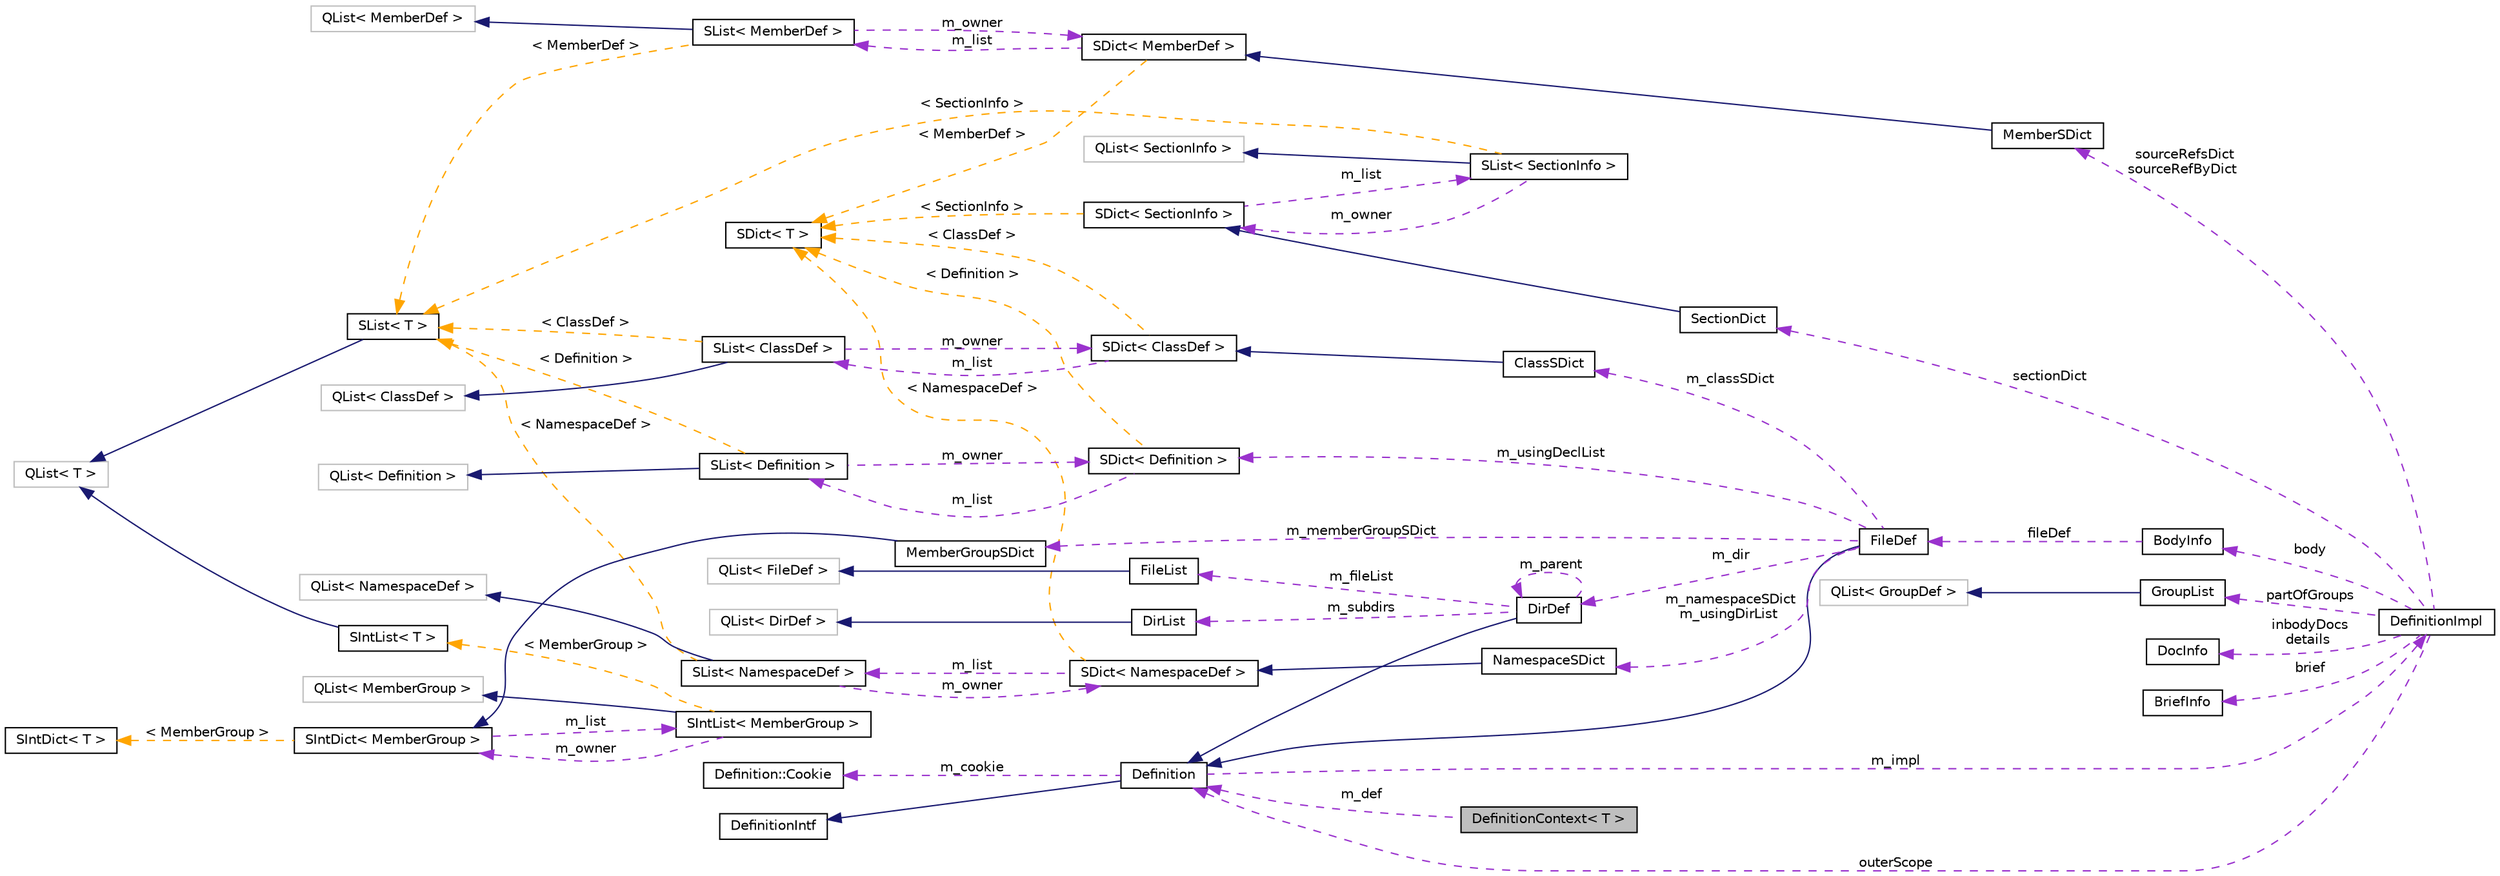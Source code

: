 digraph "DefinitionContext&lt; T &gt;"
{
 // INTERACTIVE_SVG=YES
  edge [fontname="Helvetica",fontsize="10",labelfontname="Helvetica",labelfontsize="10"];
  node [fontname="Helvetica",fontsize="10",shape=record];
  rankdir="LR";
  Node15 [label="DefinitionContext\< T \>",height=0.2,width=0.4,color="black", fillcolor="grey75", style="filled", fontcolor="black"];
  Node16 -> Node15 [dir="back",color="darkorchid3",fontsize="10",style="dashed",label=" m_def" ,fontname="Helvetica"];
  Node16 [label="Definition",height=0.2,width=0.4,color="black", fillcolor="white", style="filled",URL="$d5/dcc/class_definition.html",tooltip="The common base class of all entity definitions found in the sources. "];
  Node17 -> Node16 [dir="back",color="midnightblue",fontsize="10",style="solid",fontname="Helvetica"];
  Node17 [label="DefinitionIntf",height=0.2,width=0.4,color="black", fillcolor="white", style="filled",URL="$d9/d4a/class_definition_intf.html",tooltip="Abstract interface for a Definition or DefinitionList. "];
  Node18 -> Node16 [dir="back",color="darkorchid3",fontsize="10",style="dashed",label=" m_cookie" ,fontname="Helvetica"];
  Node18 [label="Definition::Cookie",height=0.2,width=0.4,color="black", fillcolor="white", style="filled",URL="$d1/d2f/struct_definition_1_1_cookie.html"];
  Node19 -> Node16 [dir="back",color="darkorchid3",fontsize="10",style="dashed",label=" m_impl" ,fontname="Helvetica"];
  Node19 [label="DefinitionImpl",height=0.2,width=0.4,color="black", fillcolor="white", style="filled",URL="$d3/ddf/class_definition_impl.html",tooltip="Private data associated with a Symbol Definition object. "];
  Node20 -> Node19 [dir="back",color="darkorchid3",fontsize="10",style="dashed",label=" sectionDict" ,fontname="Helvetica"];
  Node20 [label="SectionDict",height=0.2,width=0.4,color="black", fillcolor="white", style="filled",URL="$de/d9a/class_section_dict.html",tooltip="Unsorted dictionary of SectionInfo objects. "];
  Node21 -> Node20 [dir="back",color="midnightblue",fontsize="10",style="solid",fontname="Helvetica"];
  Node21 [label="SDict\< SectionInfo \>",height=0.2,width=0.4,color="black", fillcolor="white", style="filled",URL="$d1/d50/class_s_dict.html"];
  Node22 -> Node21 [dir="back",color="darkorchid3",fontsize="10",style="dashed",label=" m_list" ,fontname="Helvetica"];
  Node22 [label="SList\< SectionInfo \>",height=0.2,width=0.4,color="black", fillcolor="white", style="filled",URL="$df/dce/class_s_list.html"];
  Node23 -> Node22 [dir="back",color="midnightblue",fontsize="10",style="solid",fontname="Helvetica"];
  Node23 [label="QList\< SectionInfo \>",height=0.2,width=0.4,color="grey75", fillcolor="white", style="filled"];
  Node21 -> Node22 [dir="back",color="darkorchid3",fontsize="10",style="dashed",label=" m_owner" ,fontname="Helvetica"];
  Node24 -> Node22 [dir="back",color="orange",fontsize="10",style="dashed",label=" \< SectionInfo \>" ,fontname="Helvetica"];
  Node24 [label="SList\< T \>",height=0.2,width=0.4,color="black", fillcolor="white", style="filled",URL="$df/dce/class_s_list.html",tooltip="internal wrapper class that redirects compareValues() to the dictionary "];
  Node25 -> Node24 [dir="back",color="midnightblue",fontsize="10",style="solid",fontname="Helvetica"];
  Node25 [label="QList\< T \>",height=0.2,width=0.4,color="grey75", fillcolor="white", style="filled"];
  Node26 -> Node21 [dir="back",color="orange",fontsize="10",style="dashed",label=" \< SectionInfo \>" ,fontname="Helvetica"];
  Node26 [label="SDict\< T \>",height=0.2,width=0.4,color="black", fillcolor="white", style="filled",URL="$d1/d50/class_s_dict.html",tooltip="Ordered dictionary of elements of type T. "];
  Node27 -> Node19 [dir="back",color="darkorchid3",fontsize="10",style="dashed",label=" body" ,fontname="Helvetica"];
  Node27 [label="BodyInfo",height=0.2,width=0.4,color="black", fillcolor="white", style="filled",URL="$db/dab/struct_body_info.html",tooltip="Data associated with description found in the body. "];
  Node28 -> Node27 [dir="back",color="darkorchid3",fontsize="10",style="dashed",label=" fileDef" ,fontname="Helvetica"];
  Node28 [label="FileDef",height=0.2,width=0.4,color="black", fillcolor="white", style="filled",URL="$de/db0/class_file_def.html",tooltip="A model of a file symbol. "];
  Node16 -> Node28 [dir="back",color="midnightblue",fontsize="10",style="solid",fontname="Helvetica"];
  Node29 -> Node28 [dir="back",color="darkorchid3",fontsize="10",style="dashed",label=" m_classSDict" ,fontname="Helvetica"];
  Node29 [label="ClassSDict",height=0.2,width=0.4,color="black", fillcolor="white", style="filled",URL="$d9/d3d/class_class_s_dict.html",tooltip="A sorted dictionary of ClassDef objects. "];
  Node30 -> Node29 [dir="back",color="midnightblue",fontsize="10",style="solid",fontname="Helvetica"];
  Node30 [label="SDict\< ClassDef \>",height=0.2,width=0.4,color="black", fillcolor="white", style="filled",URL="$d1/d50/class_s_dict.html"];
  Node31 -> Node30 [dir="back",color="darkorchid3",fontsize="10",style="dashed",label=" m_list" ,fontname="Helvetica"];
  Node31 [label="SList\< ClassDef \>",height=0.2,width=0.4,color="black", fillcolor="white", style="filled",URL="$df/dce/class_s_list.html"];
  Node32 -> Node31 [dir="back",color="midnightblue",fontsize="10",style="solid",fontname="Helvetica"];
  Node32 [label="QList\< ClassDef \>",height=0.2,width=0.4,color="grey75", fillcolor="white", style="filled"];
  Node30 -> Node31 [dir="back",color="darkorchid3",fontsize="10",style="dashed",label=" m_owner" ,fontname="Helvetica"];
  Node24 -> Node31 [dir="back",color="orange",fontsize="10",style="dashed",label=" \< ClassDef \>" ,fontname="Helvetica"];
  Node26 -> Node30 [dir="back",color="orange",fontsize="10",style="dashed",label=" \< ClassDef \>" ,fontname="Helvetica"];
  Node33 -> Node28 [dir="back",color="darkorchid3",fontsize="10",style="dashed",label=" m_usingDeclList" ,fontname="Helvetica"];
  Node33 [label="SDict\< Definition \>",height=0.2,width=0.4,color="black", fillcolor="white", style="filled",URL="$d1/d50/class_s_dict.html"];
  Node34 -> Node33 [dir="back",color="darkorchid3",fontsize="10",style="dashed",label=" m_list" ,fontname="Helvetica"];
  Node34 [label="SList\< Definition \>",height=0.2,width=0.4,color="black", fillcolor="white", style="filled",URL="$df/dce/class_s_list.html"];
  Node35 -> Node34 [dir="back",color="midnightblue",fontsize="10",style="solid",fontname="Helvetica"];
  Node35 [label="QList\< Definition \>",height=0.2,width=0.4,color="grey75", fillcolor="white", style="filled"];
  Node33 -> Node34 [dir="back",color="darkorchid3",fontsize="10",style="dashed",label=" m_owner" ,fontname="Helvetica"];
  Node24 -> Node34 [dir="back",color="orange",fontsize="10",style="dashed",label=" \< Definition \>" ,fontname="Helvetica"];
  Node26 -> Node33 [dir="back",color="orange",fontsize="10",style="dashed",label=" \< Definition \>" ,fontname="Helvetica"];
  Node36 -> Node28 [dir="back",color="darkorchid3",fontsize="10",style="dashed",label=" m_memberGroupSDict" ,fontname="Helvetica"];
  Node36 [label="MemberGroupSDict",height=0.2,width=0.4,color="black", fillcolor="white", style="filled",URL="$dc/d1e/class_member_group_s_dict.html",tooltip="A sorted dictionary of MemberGroup objects. "];
  Node37 -> Node36 [dir="back",color="midnightblue",fontsize="10",style="solid",fontname="Helvetica"];
  Node37 [label="SIntDict\< MemberGroup \>",height=0.2,width=0.4,color="black", fillcolor="white", style="filled",URL="$d0/d9f/class_s_int_dict.html"];
  Node38 -> Node37 [dir="back",color="darkorchid3",fontsize="10",style="dashed",label=" m_list" ,fontname="Helvetica"];
  Node38 [label="SIntList\< MemberGroup \>",height=0.2,width=0.4,color="black", fillcolor="white", style="filled",URL="$d8/d9a/class_s_int_list.html"];
  Node39 -> Node38 [dir="back",color="midnightblue",fontsize="10",style="solid",fontname="Helvetica"];
  Node39 [label="QList\< MemberGroup \>",height=0.2,width=0.4,color="grey75", fillcolor="white", style="filled"];
  Node37 -> Node38 [dir="back",color="darkorchid3",fontsize="10",style="dashed",label=" m_owner" ,fontname="Helvetica"];
  Node40 -> Node38 [dir="back",color="orange",fontsize="10",style="dashed",label=" \< MemberGroup \>" ,fontname="Helvetica"];
  Node40 [label="SIntList\< T \>",height=0.2,width=0.4,color="black", fillcolor="white", style="filled",URL="$d8/d9a/class_s_int_list.html",tooltip="internal wrapper class that redirects compareValues() to the dictionary "];
  Node25 -> Node40 [dir="back",color="midnightblue",fontsize="10",style="solid",fontname="Helvetica"];
  Node41 -> Node37 [dir="back",color="orange",fontsize="10",style="dashed",label=" \< MemberGroup \>" ,fontname="Helvetica"];
  Node41 [label="SIntDict\< T \>",height=0.2,width=0.4,color="black", fillcolor="white", style="filled",URL="$d0/d9f/class_s_int_dict.html",tooltip="Ordered dictionary of elements of type T. "];
  Node42 -> Node28 [dir="back",color="darkorchid3",fontsize="10",style="dashed",label=" m_dir" ,fontname="Helvetica"];
  Node42 [label="DirDef",height=0.2,width=0.4,color="black", fillcolor="white", style="filled",URL="$d4/dd4/class_dir_def.html",tooltip="A model of a directory symbol. "];
  Node16 -> Node42 [dir="back",color="midnightblue",fontsize="10",style="solid",fontname="Helvetica"];
  Node43 -> Node42 [dir="back",color="darkorchid3",fontsize="10",style="dashed",label=" m_subdirs" ,fontname="Helvetica"];
  Node43 [label="DirList",height=0.2,width=0.4,color="black", fillcolor="white", style="filled",URL="$dc/d2a/class_dir_list.html",tooltip="A list of directories. "];
  Node44 -> Node43 [dir="back",color="midnightblue",fontsize="10",style="solid",fontname="Helvetica"];
  Node44 [label="QList\< DirDef \>",height=0.2,width=0.4,color="grey75", fillcolor="white", style="filled"];
  Node45 -> Node42 [dir="back",color="darkorchid3",fontsize="10",style="dashed",label=" m_fileList" ,fontname="Helvetica"];
  Node45 [label="FileList",height=0.2,width=0.4,color="black", fillcolor="white", style="filled",URL="$d0/d18/class_file_list.html",tooltip="Class representing a list of FileDef objects. "];
  Node46 -> Node45 [dir="back",color="midnightblue",fontsize="10",style="solid",fontname="Helvetica"];
  Node46 [label="QList\< FileDef \>",height=0.2,width=0.4,color="grey75", fillcolor="white", style="filled"];
  Node42 -> Node42 [dir="back",color="darkorchid3",fontsize="10",style="dashed",label=" m_parent" ,fontname="Helvetica"];
  Node47 -> Node28 [dir="back",color="darkorchid3",fontsize="10",style="dashed",label=" m_namespaceSDict\nm_usingDirList" ,fontname="Helvetica"];
  Node47 [label="NamespaceSDict",height=0.2,width=0.4,color="black", fillcolor="white", style="filled",URL="$d4/d8d/class_namespace_s_dict.html",tooltip="A sorted dictionary of NamespaceDef objects. "];
  Node48 -> Node47 [dir="back",color="midnightblue",fontsize="10",style="solid",fontname="Helvetica"];
  Node48 [label="SDict\< NamespaceDef \>",height=0.2,width=0.4,color="black", fillcolor="white", style="filled",URL="$d1/d50/class_s_dict.html"];
  Node49 -> Node48 [dir="back",color="darkorchid3",fontsize="10",style="dashed",label=" m_list" ,fontname="Helvetica"];
  Node49 [label="SList\< NamespaceDef \>",height=0.2,width=0.4,color="black", fillcolor="white", style="filled",URL="$df/dce/class_s_list.html"];
  Node50 -> Node49 [dir="back",color="midnightblue",fontsize="10",style="solid",fontname="Helvetica"];
  Node50 [label="QList\< NamespaceDef \>",height=0.2,width=0.4,color="grey75", fillcolor="white", style="filled"];
  Node48 -> Node49 [dir="back",color="darkorchid3",fontsize="10",style="dashed",label=" m_owner" ,fontname="Helvetica"];
  Node24 -> Node49 [dir="back",color="orange",fontsize="10",style="dashed",label=" \< NamespaceDef \>" ,fontname="Helvetica"];
  Node26 -> Node48 [dir="back",color="orange",fontsize="10",style="dashed",label=" \< NamespaceDef \>" ,fontname="Helvetica"];
  Node51 -> Node19 [dir="back",color="darkorchid3",fontsize="10",style="dashed",label=" sourceRefsDict\nsourceRefByDict" ,fontname="Helvetica"];
  Node51 [label="MemberSDict",height=0.2,width=0.4,color="black", fillcolor="white", style="filled",URL="$d6/dd6/class_member_s_dict.html",tooltip="A sorted dictionary of MemberDef objects. "];
  Node52 -> Node51 [dir="back",color="midnightblue",fontsize="10",style="solid",fontname="Helvetica"];
  Node52 [label="SDict\< MemberDef \>",height=0.2,width=0.4,color="black", fillcolor="white", style="filled",URL="$d1/d50/class_s_dict.html"];
  Node53 -> Node52 [dir="back",color="darkorchid3",fontsize="10",style="dashed",label=" m_list" ,fontname="Helvetica"];
  Node53 [label="SList\< MemberDef \>",height=0.2,width=0.4,color="black", fillcolor="white", style="filled",URL="$df/dce/class_s_list.html"];
  Node54 -> Node53 [dir="back",color="midnightblue",fontsize="10",style="solid",fontname="Helvetica"];
  Node54 [label="QList\< MemberDef \>",height=0.2,width=0.4,color="grey75", fillcolor="white", style="filled"];
  Node52 -> Node53 [dir="back",color="darkorchid3",fontsize="10",style="dashed",label=" m_owner" ,fontname="Helvetica"];
  Node24 -> Node53 [dir="back",color="orange",fontsize="10",style="dashed",label=" \< MemberDef \>" ,fontname="Helvetica"];
  Node26 -> Node52 [dir="back",color="orange",fontsize="10",style="dashed",label=" \< MemberDef \>" ,fontname="Helvetica"];
  Node55 -> Node19 [dir="back",color="darkorchid3",fontsize="10",style="dashed",label=" partOfGroups" ,fontname="Helvetica"];
  Node55 [label="GroupList",height=0.2,width=0.4,color="black", fillcolor="white", style="filled",URL="$d3/d3b/class_group_list.html",tooltip="A list of GroupDef objects. "];
  Node56 -> Node55 [dir="back",color="midnightblue",fontsize="10",style="solid",fontname="Helvetica"];
  Node56 [label="QList\< GroupDef \>",height=0.2,width=0.4,color="grey75", fillcolor="white", style="filled"];
  Node57 -> Node19 [dir="back",color="darkorchid3",fontsize="10",style="dashed",label=" inbodyDocs\ndetails" ,fontname="Helvetica"];
  Node57 [label="DocInfo",height=0.2,width=0.4,color="black", fillcolor="white", style="filled",URL="$d7/dd5/struct_doc_info.html",tooltip="Data associated with a detailed description. "];
  Node58 -> Node19 [dir="back",color="darkorchid3",fontsize="10",style="dashed",label=" brief" ,fontname="Helvetica"];
  Node58 [label="BriefInfo",height=0.2,width=0.4,color="black", fillcolor="white", style="filled",URL="$d0/da7/struct_brief_info.html",tooltip="Data associated with a brief description. "];
  Node16 -> Node19 [dir="back",color="darkorchid3",fontsize="10",style="dashed",label=" outerScope" ,fontname="Helvetica"];
}
